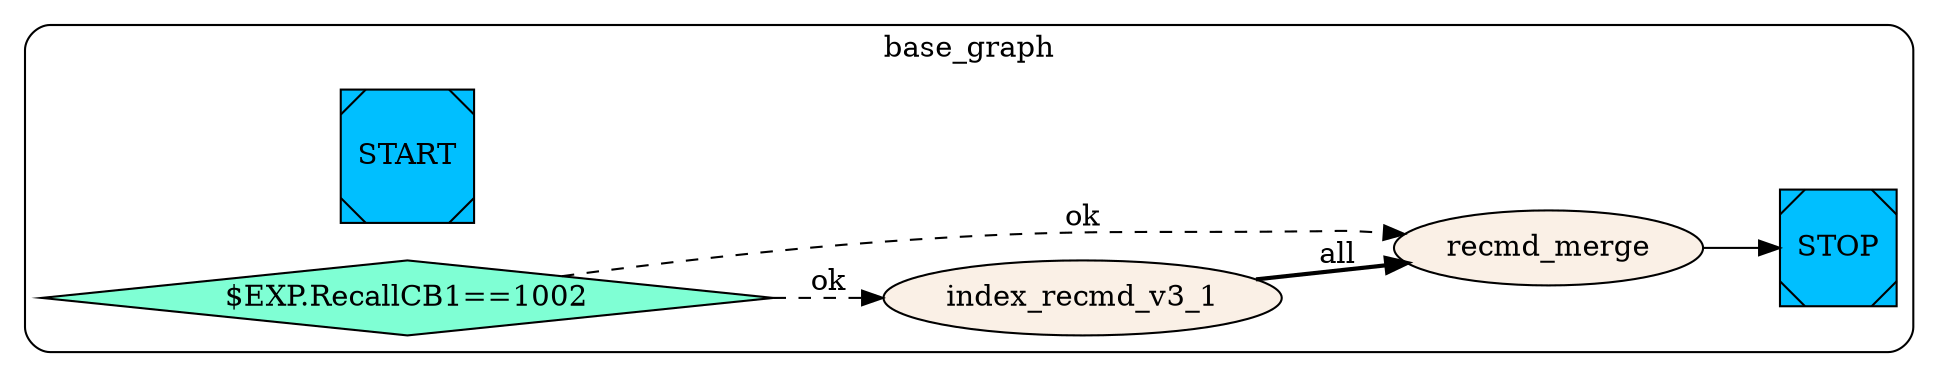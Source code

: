 digraph G {
    rankdir=LR;
  subgraph cluster_base_graph{
    style = rounded;
    label = "base_graph";
    base_graph__START__[color=black fillcolor=deepskyblue style=filled shape=Msquare label="START"];
    base_graph__STOP__[color=black fillcolor=deepskyblue style=filled shape=Msquare label="STOP"];
    base_graph_base_graph_0 [label="$EXP.RecallCB1==1002" shape=diamond color=black fillcolor=aquamarine style=filled];
    base_graph_index_recmd_v3_1 [label="index_recmd_v3_1" color=black fillcolor=linen style=filled];
    base_graph_recmd_merge [label="recmd_merge" color=black fillcolor=linen style=filled];
    base_graph_base_graph_0 -> base_graph_index_recmd_v3_1 [style=dashed label="ok"];
    base_graph_recmd_merge -> base_graph__STOP__;
    base_graph_base_graph_0 -> base_graph_recmd_merge [style=dashed label="ok"];
    base_graph_index_recmd_v3_1 -> base_graph_recmd_merge [style=bold label="all"];
};
}
